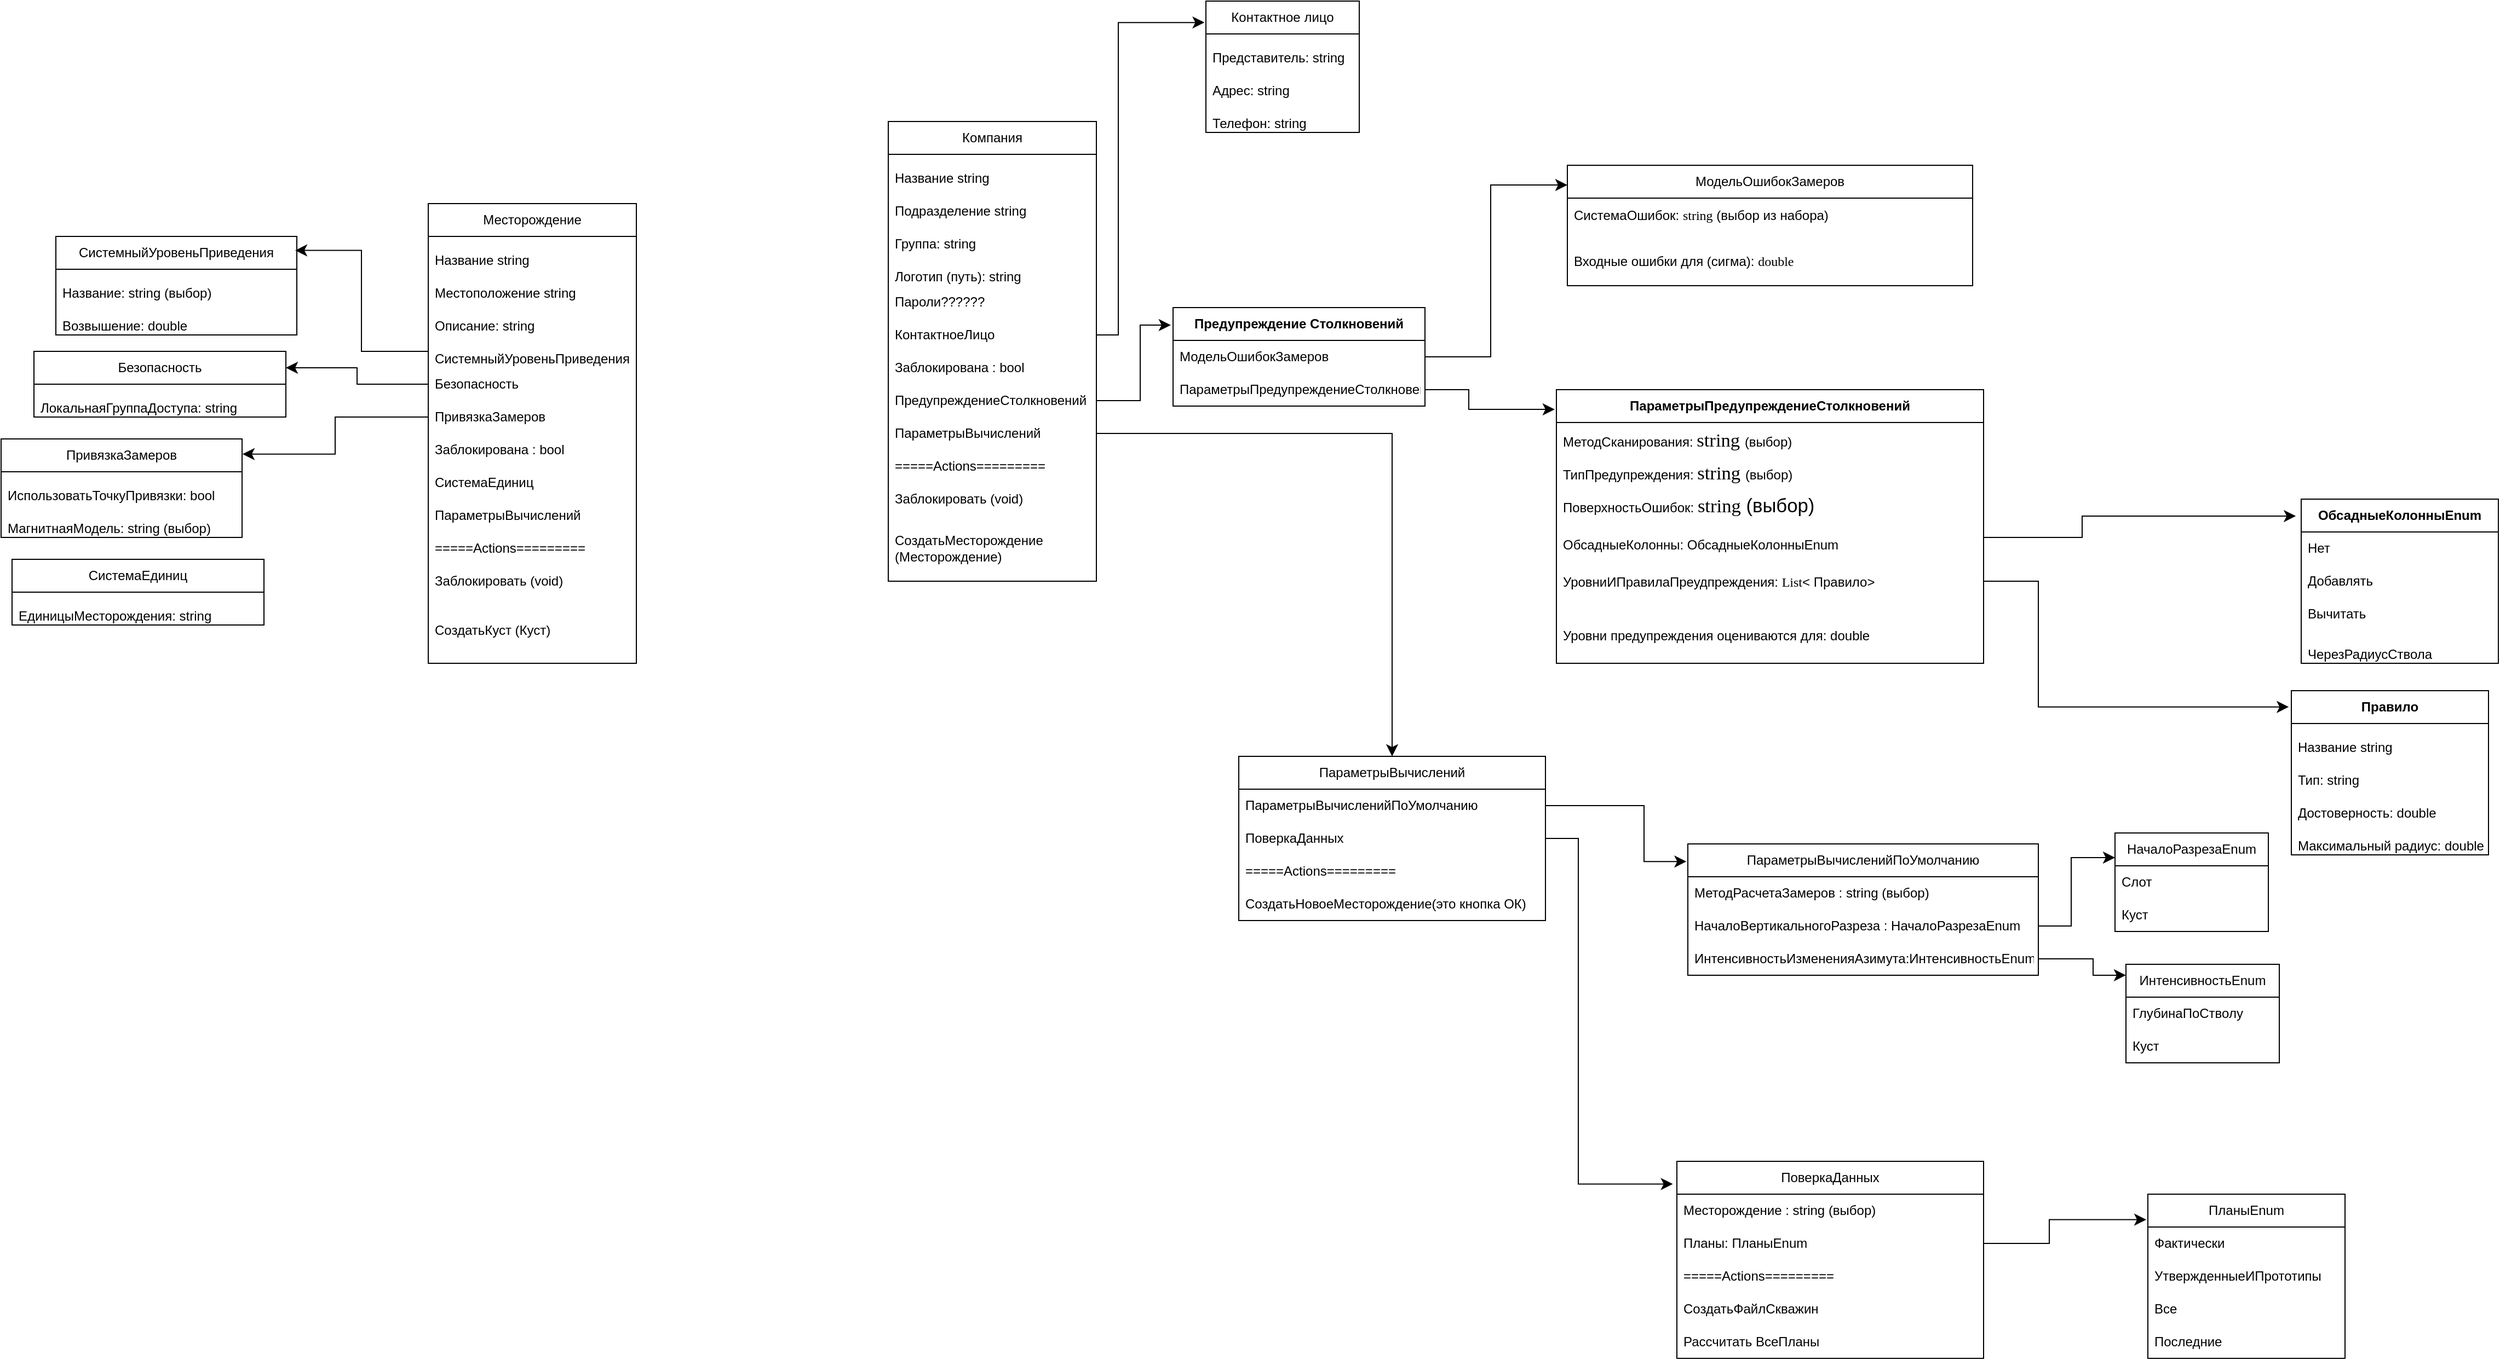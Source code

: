 <mxfile version="23.1.5" type="github">
  <diagram id="prtHgNgQTEPvFCAcTncT" name="Page-1">
    <mxGraphModel dx="2665" dy="962" grid="1" gridSize="10" guides="1" tooltips="1" connect="1" arrows="1" fold="1" page="1" pageScale="1" pageWidth="827" pageHeight="1169" math="0" shadow="0">
      <root>
        <mxCell id="0" />
        <mxCell id="1" parent="0" />
        <mxCell id="yv1jg0gktLCmBM4Epeqx-4" value="Компания" style="swimlane;fontStyle=0;childLayout=stackLayout;horizontal=1;startSize=30;horizontalStack=0;resizeParent=1;resizeParentMax=0;resizeLast=0;collapsible=1;marginBottom=0;whiteSpace=wrap;html=1;" vertex="1" parent="1">
          <mxGeometry x="30" y="240" width="190" height="420" as="geometry">
            <mxRectangle x="150" y="270" width="100" height="30" as="alternateBounds" />
          </mxGeometry>
        </mxCell>
        <mxCell id="yv1jg0gktLCmBM4Epeqx-5" value="&lt;p class=&quot;MsoNormal&quot;&gt;Название string&lt;/p&gt;" style="text;strokeColor=none;fillColor=none;align=left;verticalAlign=middle;spacingLeft=4;spacingRight=4;overflow=hidden;points=[[0,0.5],[1,0.5]];portConstraint=eastwest;rotatable=0;whiteSpace=wrap;html=1;" vertex="1" parent="yv1jg0gktLCmBM4Epeqx-4">
          <mxGeometry y="30" width="190" height="30" as="geometry" />
        </mxCell>
        <mxCell id="yv1jg0gktLCmBM4Epeqx-6" value="&lt;p class=&quot;MsoNormal&quot;&gt;Подразделение string&lt;/p&gt;" style="text;strokeColor=none;fillColor=none;align=left;verticalAlign=middle;spacingLeft=4;spacingRight=4;overflow=hidden;points=[[0,0.5],[1,0.5]];portConstraint=eastwest;rotatable=0;whiteSpace=wrap;html=1;" vertex="1" parent="yv1jg0gktLCmBM4Epeqx-4">
          <mxGeometry y="60" width="190" height="30" as="geometry" />
        </mxCell>
        <mxCell id="yv1jg0gktLCmBM4Epeqx-7" value="&lt;p class=&quot;MsoNormal&quot;&gt;Группа: string&lt;/p&gt;" style="text;strokeColor=none;fillColor=none;align=left;verticalAlign=middle;spacingLeft=4;spacingRight=4;overflow=hidden;points=[[0,0.5],[1,0.5]];portConstraint=eastwest;rotatable=0;whiteSpace=wrap;html=1;" vertex="1" parent="yv1jg0gktLCmBM4Epeqx-4">
          <mxGeometry y="90" width="190" height="30" as="geometry" />
        </mxCell>
        <mxCell id="yv1jg0gktLCmBM4Epeqx-10" value="&lt;p class=&quot;MsoNormal&quot;&gt;Логотип (путь): string&lt;/p&gt;" style="text;strokeColor=none;fillColor=none;align=left;verticalAlign=middle;spacingLeft=4;spacingRight=4;overflow=hidden;points=[[0,0.5],[1,0.5]];portConstraint=eastwest;rotatable=0;whiteSpace=wrap;html=1;" vertex="1" parent="yv1jg0gktLCmBM4Epeqx-4">
          <mxGeometry y="120" width="190" height="30" as="geometry" />
        </mxCell>
        <mxCell id="yv1jg0gktLCmBM4Epeqx-11" value="Пароли??????" style="text;strokeColor=none;fillColor=none;align=left;verticalAlign=middle;spacingLeft=4;spacingRight=4;overflow=hidden;points=[[0,0.5],[1,0.5]];portConstraint=eastwest;rotatable=0;whiteSpace=wrap;html=1;" vertex="1" parent="yv1jg0gktLCmBM4Epeqx-4">
          <mxGeometry y="150" width="190" height="30" as="geometry" />
        </mxCell>
        <mxCell id="yv1jg0gktLCmBM4Epeqx-12" value="КонтактноеЛицо" style="text;strokeColor=none;fillColor=none;align=left;verticalAlign=middle;spacingLeft=4;spacingRight=4;overflow=hidden;points=[[0,0.5],[1,0.5]];portConstraint=eastwest;rotatable=0;whiteSpace=wrap;html=1;" vertex="1" parent="yv1jg0gktLCmBM4Epeqx-4">
          <mxGeometry y="180" width="190" height="30" as="geometry" />
        </mxCell>
        <mxCell id="yv1jg0gktLCmBM4Epeqx-14" value="Заблокирована : bool" style="text;strokeColor=none;fillColor=none;align=left;verticalAlign=middle;spacingLeft=4;spacingRight=4;overflow=hidden;points=[[0,0.5],[1,0.5]];portConstraint=eastwest;rotatable=0;whiteSpace=wrap;html=1;" vertex="1" parent="yv1jg0gktLCmBM4Epeqx-4">
          <mxGeometry y="210" width="190" height="30" as="geometry" />
        </mxCell>
        <mxCell id="yv1jg0gktLCmBM4Epeqx-15" value="ПредупреждениеСтолкновений" style="text;strokeColor=none;fillColor=none;align=left;verticalAlign=middle;spacingLeft=4;spacingRight=4;overflow=hidden;points=[[0,0.5],[1,0.5]];portConstraint=eastwest;rotatable=0;whiteSpace=wrap;html=1;" vertex="1" parent="yv1jg0gktLCmBM4Epeqx-4">
          <mxGeometry y="240" width="190" height="30" as="geometry" />
        </mxCell>
        <mxCell id="yv1jg0gktLCmBM4Epeqx-52" value="ПараметрыВычислений" style="text;strokeColor=none;fillColor=none;align=left;verticalAlign=middle;spacingLeft=4;spacingRight=4;overflow=hidden;points=[[0,0.5],[1,0.5]];portConstraint=eastwest;rotatable=0;whiteSpace=wrap;html=1;" vertex="1" parent="yv1jg0gktLCmBM4Epeqx-4">
          <mxGeometry y="270" width="190" height="30" as="geometry" />
        </mxCell>
        <mxCell id="yv1jg0gktLCmBM4Epeqx-65" value="=====Actions=========" style="text;strokeColor=none;fillColor=none;align=left;verticalAlign=middle;spacingLeft=4;spacingRight=4;overflow=hidden;points=[[0,0.5],[1,0.5]];portConstraint=eastwest;rotatable=0;whiteSpace=wrap;html=1;" vertex="1" parent="yv1jg0gktLCmBM4Epeqx-4">
          <mxGeometry y="300" width="190" height="30" as="geometry" />
        </mxCell>
        <mxCell id="yv1jg0gktLCmBM4Epeqx-66" value="Заблокировать (void)&amp;nbsp;" style="text;strokeColor=none;fillColor=none;align=left;verticalAlign=middle;spacingLeft=4;spacingRight=4;overflow=hidden;points=[[0,0.5],[1,0.5]];portConstraint=eastwest;rotatable=0;whiteSpace=wrap;html=1;" vertex="1" parent="yv1jg0gktLCmBM4Epeqx-4">
          <mxGeometry y="330" width="190" height="30" as="geometry" />
        </mxCell>
        <mxCell id="yv1jg0gktLCmBM4Epeqx-92" value="СоздатьМесторождение (Месторождение)" style="text;strokeColor=none;fillColor=none;align=left;verticalAlign=middle;spacingLeft=4;spacingRight=4;overflow=hidden;points=[[0,0.5],[1,0.5]];portConstraint=eastwest;rotatable=0;whiteSpace=wrap;html=1;" vertex="1" parent="yv1jg0gktLCmBM4Epeqx-4">
          <mxGeometry y="360" width="190" height="60" as="geometry" />
        </mxCell>
        <mxCell id="yv1jg0gktLCmBM4Epeqx-16" value="Контактное лицо" style="swimlane;fontStyle=0;childLayout=stackLayout;horizontal=1;startSize=30;horizontalStack=0;resizeParent=1;resizeParentMax=0;resizeLast=0;collapsible=1;marginBottom=0;whiteSpace=wrap;html=1;" vertex="1" parent="1">
          <mxGeometry x="320" y="130" width="140" height="120" as="geometry" />
        </mxCell>
        <mxCell id="yv1jg0gktLCmBM4Epeqx-17" value="&lt;p class=&quot;MsoNormal&quot;&gt;Представитель: string&lt;/p&gt;" style="text;strokeColor=none;fillColor=none;align=left;verticalAlign=middle;spacingLeft=4;spacingRight=4;overflow=hidden;points=[[0,0.5],[1,0.5]];portConstraint=eastwest;rotatable=0;whiteSpace=wrap;html=1;" vertex="1" parent="yv1jg0gktLCmBM4Epeqx-16">
          <mxGeometry y="30" width="140" height="30" as="geometry" />
        </mxCell>
        <mxCell id="yv1jg0gktLCmBM4Epeqx-18" value="&lt;p class=&quot;MsoNormal&quot;&gt;Адрес: string&lt;/p&gt;" style="text;strokeColor=none;fillColor=none;align=left;verticalAlign=middle;spacingLeft=4;spacingRight=4;overflow=hidden;points=[[0,0.5],[1,0.5]];portConstraint=eastwest;rotatable=0;whiteSpace=wrap;html=1;" vertex="1" parent="yv1jg0gktLCmBM4Epeqx-16">
          <mxGeometry y="60" width="140" height="30" as="geometry" />
        </mxCell>
        <mxCell id="yv1jg0gktLCmBM4Epeqx-19" value="&lt;p class=&quot;MsoNormal&quot;&gt;Телефон: string&lt;/p&gt;" style="text;strokeColor=none;fillColor=none;align=left;verticalAlign=middle;spacingLeft=4;spacingRight=4;overflow=hidden;points=[[0,0.5],[1,0.5]];portConstraint=eastwest;rotatable=0;whiteSpace=wrap;html=1;" vertex="1" parent="yv1jg0gktLCmBM4Epeqx-16">
          <mxGeometry y="90" width="140" height="30" as="geometry" />
        </mxCell>
        <mxCell id="yv1jg0gktLCmBM4Epeqx-20" value="" style="edgeStyle=segmentEdgeStyle;endArrow=classic;html=1;curved=0;rounded=0;endSize=8;startSize=8;entryX=-0.009;entryY=0.163;entryDx=0;entryDy=0;entryPerimeter=0;exitX=1;exitY=0.5;exitDx=0;exitDy=0;" edge="1" parent="1" source="yv1jg0gktLCmBM4Epeqx-12" target="yv1jg0gktLCmBM4Epeqx-16">
          <mxGeometry width="50" height="50" relative="1" as="geometry">
            <mxPoint x="280" y="440" as="sourcePoint" />
            <mxPoint x="330" y="390" as="targetPoint" />
            <Array as="points">
              <mxPoint x="240" y="435" />
              <mxPoint x="240" y="150" />
            </Array>
          </mxGeometry>
        </mxCell>
        <mxCell id="yv1jg0gktLCmBM4Epeqx-21" value="&lt;p class=&quot;MsoNormal&quot;&gt;&lt;b&gt;Предупреждение Столкновений&lt;/b&gt;&lt;/p&gt;" style="swimlane;fontStyle=0;childLayout=stackLayout;horizontal=1;startSize=30;horizontalStack=0;resizeParent=1;resizeParentMax=0;resizeLast=0;collapsible=1;marginBottom=0;whiteSpace=wrap;html=1;" vertex="1" parent="1">
          <mxGeometry x="290" y="410" width="230" height="90" as="geometry" />
        </mxCell>
        <mxCell id="yv1jg0gktLCmBM4Epeqx-22" value="МодельОшибокЗамеров" style="text;strokeColor=none;fillColor=none;align=left;verticalAlign=middle;spacingLeft=4;spacingRight=4;overflow=hidden;points=[[0,0.5],[1,0.5]];portConstraint=eastwest;rotatable=0;whiteSpace=wrap;html=1;" vertex="1" parent="yv1jg0gktLCmBM4Epeqx-21">
          <mxGeometry y="30" width="230" height="30" as="geometry" />
        </mxCell>
        <mxCell id="yv1jg0gktLCmBM4Epeqx-23" value="ПараметрыПредупреждениеСтолкновений" style="text;strokeColor=none;fillColor=none;align=left;verticalAlign=middle;spacingLeft=4;spacingRight=4;overflow=hidden;points=[[0,0.5],[1,0.5]];portConstraint=eastwest;rotatable=0;whiteSpace=wrap;html=1;" vertex="1" parent="yv1jg0gktLCmBM4Epeqx-21">
          <mxGeometry y="60" width="230" height="30" as="geometry" />
        </mxCell>
        <mxCell id="yv1jg0gktLCmBM4Epeqx-25" value="" style="edgeStyle=segmentEdgeStyle;endArrow=classic;html=1;curved=0;rounded=0;endSize=8;startSize=8;entryX=-0.009;entryY=0.178;entryDx=0;entryDy=0;entryPerimeter=0;exitX=1;exitY=0.5;exitDx=0;exitDy=0;" edge="1" parent="1" source="yv1jg0gktLCmBM4Epeqx-15" target="yv1jg0gktLCmBM4Epeqx-21">
          <mxGeometry width="50" height="50" relative="1" as="geometry">
            <mxPoint x="290" y="570" as="sourcePoint" />
            <mxPoint x="340" y="520" as="targetPoint" />
            <Array as="points">
              <mxPoint x="260" y="495" />
              <mxPoint x="260" y="426" />
            </Array>
          </mxGeometry>
        </mxCell>
        <mxCell id="yv1jg0gktLCmBM4Epeqx-26" value="МодельОшибокЗамеров" style="swimlane;fontStyle=0;childLayout=stackLayout;horizontal=1;startSize=30;horizontalStack=0;resizeParent=1;resizeParentMax=0;resizeLast=0;collapsible=1;marginBottom=0;whiteSpace=wrap;html=1;" vertex="1" parent="1">
          <mxGeometry x="650" y="280" width="370" height="110" as="geometry" />
        </mxCell>
        <mxCell id="yv1jg0gktLCmBM4Epeqx-27" value="&lt;font style=&quot;font-size: 12px;&quot;&gt;СистемаОшибок: &lt;span style=&quot;line-height: 150%; font-family: &amp;quot;Times New Roman&amp;quot;, serif;&quot; lang=&quot;EN-US&quot;&gt;string&lt;/span&gt;&lt;span style=&quot;line-height: 150%;&quot;&gt; (выбор из набора)&lt;/span&gt;&lt;/font&gt;" style="text;strokeColor=none;fillColor=none;align=left;verticalAlign=middle;spacingLeft=4;spacingRight=4;overflow=hidden;points=[[0,0.5],[1,0.5]];portConstraint=eastwest;rotatable=0;whiteSpace=wrap;html=1;" vertex="1" parent="yv1jg0gktLCmBM4Epeqx-26">
          <mxGeometry y="30" width="370" height="30" as="geometry" />
        </mxCell>
        <mxCell id="yv1jg0gktLCmBM4Epeqx-28" value="Входные ошибки для (сигма): &lt;span style=&quot;line-height: 150%; font-family: &amp;quot;Times New Roman&amp;quot;, serif;&quot; lang=&quot;EN-US&quot;&gt;&lt;font style=&quot;font-size: 12px;&quot;&gt;double&lt;/font&gt;&lt;/span&gt;&lt;span style=&quot;font-size:13.0pt;line-height:150%;&lt;br/&gt;font-family:&amp;quot;Times New Roman&amp;quot;,serif;mso-fareast-font-family:Calibri;mso-fareast-theme-font:&lt;br/&gt;minor-latin;mso-bidi-theme-font:minor-bidi;mso-ansi-language:RU;mso-fareast-language:&lt;br/&gt;EN-US;mso-bidi-language:AR-SA&quot; lang=&quot;EN-US&quot;&gt;&lt;/span&gt;" style="text;strokeColor=none;fillColor=none;align=left;verticalAlign=middle;spacingLeft=4;spacingRight=4;overflow=hidden;points=[[0,0.5],[1,0.5]];portConstraint=eastwest;rotatable=0;whiteSpace=wrap;html=1;" vertex="1" parent="yv1jg0gktLCmBM4Epeqx-26">
          <mxGeometry y="60" width="370" height="50" as="geometry" />
        </mxCell>
        <mxCell id="yv1jg0gktLCmBM4Epeqx-30" value="&lt;p class=&quot;MsoNormal&quot;&gt;&lt;b&gt;ПараметрыПредупреждениеСтолкновений&lt;/b&gt;&lt;/p&gt;" style="swimlane;fontStyle=0;childLayout=stackLayout;horizontal=1;startSize=30;horizontalStack=0;resizeParent=1;resizeParentMax=0;resizeLast=0;collapsible=1;marginBottom=0;whiteSpace=wrap;html=1;" vertex="1" parent="1">
          <mxGeometry x="640" y="485" width="390" height="250" as="geometry" />
        </mxCell>
        <mxCell id="yv1jg0gktLCmBM4Epeqx-31" value="МетодСканирования: &lt;span style=&quot;font-size:13.0pt;line-height:150%;font-family:&amp;quot;Times New Roman&amp;quot;,serif;&lt;br/&gt;mso-fareast-font-family:Calibri;mso-fareast-theme-font:minor-latin;mso-bidi-theme-font:&lt;br/&gt;minor-bidi;mso-ansi-language:EN-US;mso-fareast-language:EN-US;mso-bidi-language:&lt;br/&gt;AR-SA&quot; lang=&quot;EN-US&quot;&gt;string&amp;nbsp;&lt;/span&gt;&lt;span style=&quot;font-size:13.0pt;line-height:150%;&lt;br/&gt;font-family:&amp;quot;Times New Roman&amp;quot;,serif;mso-fareast-font-family:Calibri;mso-fareast-theme-font:&lt;br/&gt;minor-latin;mso-bidi-theme-font:minor-bidi;mso-ansi-language:RU;mso-fareast-language:&lt;br/&gt;EN-US;mso-bidi-language:AR-SA&quot; lang=&quot;EN-US&quot;&gt;&lt;/span&gt;(выбор)" style="text;strokeColor=none;fillColor=none;align=left;verticalAlign=middle;spacingLeft=4;spacingRight=4;overflow=hidden;points=[[0,0.5],[1,0.5]];portConstraint=eastwest;rotatable=0;whiteSpace=wrap;html=1;" vertex="1" parent="yv1jg0gktLCmBM4Epeqx-30">
          <mxGeometry y="30" width="390" height="30" as="geometry" />
        </mxCell>
        <mxCell id="yv1jg0gktLCmBM4Epeqx-32" value="ТипПредупреждения: &lt;span style=&quot;font-size:13.0pt;line-height:150%;font-family:&amp;quot;Times New Roman&amp;quot;,serif;&lt;br/&gt;mso-fareast-font-family:Calibri;mso-fareast-theme-font:minor-latin;mso-bidi-theme-font:&lt;br/&gt;minor-bidi;mso-ansi-language:EN-US;mso-fareast-language:EN-US;mso-bidi-language:&lt;br/&gt;AR-SA&quot; lang=&quot;EN-US&quot;&gt;string&amp;nbsp;&lt;/span&gt;&lt;span style=&quot;font-size:13.0pt;line-height:150%;&lt;br/&gt;font-family:&amp;quot;Times New Roman&amp;quot;,serif;mso-fareast-font-family:Calibri;mso-fareast-theme-font:&lt;br/&gt;minor-latin;mso-bidi-theme-font:minor-bidi;mso-ansi-language:RU;mso-fareast-language:&lt;br/&gt;EN-US;mso-bidi-language:AR-SA&quot; lang=&quot;EN-US&quot;&gt;&lt;/span&gt;(выбор)" style="text;strokeColor=none;fillColor=none;align=left;verticalAlign=middle;spacingLeft=4;spacingRight=4;overflow=hidden;points=[[0,0.5],[1,0.5]];portConstraint=eastwest;rotatable=0;whiteSpace=wrap;html=1;" vertex="1" parent="yv1jg0gktLCmBM4Epeqx-30">
          <mxGeometry y="60" width="390" height="30" as="geometry" />
        </mxCell>
        <mxCell id="yv1jg0gktLCmBM4Epeqx-33" value="ПоверхностьОшибок: &lt;span style=&quot;font-size:13.0pt;line-height:150%;font-family:&amp;quot;Times New Roman&amp;quot;,serif;&lt;br/&gt;mso-fareast-font-family:Calibri;mso-fareast-theme-font:minor-latin;mso-bidi-theme-font:&lt;br/&gt;minor-bidi;mso-ansi-language:EN-US;mso-fareast-language:EN-US;mso-bidi-language:&lt;br/&gt;AR-SA&quot; lang=&quot;EN-US&quot;&gt;string&lt;/span&gt;&lt;span style=&quot;font-size:13.0pt;line-height:150%;font-family:&lt;br/&gt;&amp;quot;Times New Roman&amp;quot;,serif;mso-fareast-font-family:Calibri;mso-fareast-theme-font:&lt;br/&gt;minor-latin;mso-bidi-theme-font:minor-bidi;mso-ansi-language:RU;mso-fareast-language:&lt;br/&gt;EN-US;mso-bidi-language:AR-SA&quot;&gt; (выбор)&amp;nbsp;&lt;/span&gt;" style="text;strokeColor=none;fillColor=none;align=left;verticalAlign=middle;spacingLeft=4;spacingRight=4;overflow=hidden;points=[[0,0.5],[1,0.5]];portConstraint=eastwest;rotatable=0;whiteSpace=wrap;html=1;" vertex="1" parent="yv1jg0gktLCmBM4Epeqx-30">
          <mxGeometry y="90" width="390" height="30" as="geometry" />
        </mxCell>
        <mxCell id="yv1jg0gktLCmBM4Epeqx-34" value="&lt;p class=&quot;MsoNormal&quot;&gt;ОбсадныеКолонны: ОбсадныеКолонныEnum&lt;/p&gt;" style="text;strokeColor=none;fillColor=none;align=left;verticalAlign=middle;spacingLeft=4;spacingRight=4;overflow=hidden;points=[[0,0.5],[1,0.5]];portConstraint=eastwest;rotatable=0;whiteSpace=wrap;html=1;" vertex="1" parent="yv1jg0gktLCmBM4Epeqx-30">
          <mxGeometry y="120" width="390" height="30" as="geometry" />
        </mxCell>
        <mxCell id="yv1jg0gktLCmBM4Epeqx-36" value="&lt;p class=&quot;MsoNormal&quot;&gt;УровниИПравилаПреудпреждения: &lt;span style=&quot;line-height: 150%; font-family: &amp;quot;Times New Roman&amp;quot;, serif;&quot; lang=&quot;EN-US&quot;&gt;List&lt;/span&gt;&lt;span style=&quot;line-height: 150%;&quot;&gt;&amp;lt; Правило&amp;gt;&lt;/span&gt;&lt;br&gt;&lt;/p&gt;" style="text;strokeColor=none;fillColor=none;align=left;verticalAlign=middle;spacingLeft=4;spacingRight=4;overflow=hidden;points=[[0,0.5],[1,0.5]];portConstraint=eastwest;rotatable=0;whiteSpace=wrap;html=1;" vertex="1" parent="yv1jg0gktLCmBM4Epeqx-30">
          <mxGeometry y="150" width="390" height="50" as="geometry" />
        </mxCell>
        <mxCell id="yv1jg0gktLCmBM4Epeqx-49" value="&lt;p class=&quot;MsoNormal&quot;&gt;Уровни предупреждения оцениваются для: double&lt;/p&gt;" style="text;strokeColor=none;fillColor=none;align=left;verticalAlign=middle;spacingLeft=4;spacingRight=4;overflow=hidden;points=[[0,0.5],[1,0.5]];portConstraint=eastwest;rotatable=0;whiteSpace=wrap;html=1;" vertex="1" parent="yv1jg0gktLCmBM4Epeqx-30">
          <mxGeometry y="200" width="390" height="50" as="geometry" />
        </mxCell>
        <mxCell id="yv1jg0gktLCmBM4Epeqx-35" value="" style="edgeStyle=segmentEdgeStyle;endArrow=classic;html=1;curved=0;rounded=0;endSize=8;startSize=8;exitX=1;exitY=0.5;exitDx=0;exitDy=0;entryX=0;entryY=0.164;entryDx=0;entryDy=0;entryPerimeter=0;" edge="1" parent="1" source="yv1jg0gktLCmBM4Epeqx-22" target="yv1jg0gktLCmBM4Epeqx-26">
          <mxGeometry width="50" height="50" relative="1" as="geometry">
            <mxPoint x="530" y="454.91" as="sourcePoint" />
            <mxPoint x="550" y="310" as="targetPoint" />
            <Array as="points">
              <mxPoint x="580" y="455" />
              <mxPoint x="580" y="298" />
            </Array>
          </mxGeometry>
        </mxCell>
        <mxCell id="yv1jg0gktLCmBM4Epeqx-37" value="" style="edgeStyle=segmentEdgeStyle;endArrow=classic;html=1;curved=0;rounded=0;endSize=8;startSize=8;exitX=1;exitY=0.5;exitDx=0;exitDy=0;entryX=-0.004;entryY=0.072;entryDx=0;entryDy=0;entryPerimeter=0;" edge="1" parent="1" source="yv1jg0gktLCmBM4Epeqx-23" target="yv1jg0gktLCmBM4Epeqx-30">
          <mxGeometry width="50" height="50" relative="1" as="geometry">
            <mxPoint x="530" y="750" as="sourcePoint" />
            <mxPoint x="590" y="720" as="targetPoint" />
            <Array as="points">
              <mxPoint x="560" y="485" />
              <mxPoint x="560" y="503" />
            </Array>
          </mxGeometry>
        </mxCell>
        <mxCell id="yv1jg0gktLCmBM4Epeqx-38" value="&lt;b&gt;ОбсадныеКолонныEnum&lt;/b&gt;" style="swimlane;fontStyle=0;childLayout=stackLayout;horizontal=1;startSize=30;horizontalStack=0;resizeParent=1;resizeParentMax=0;resizeLast=0;collapsible=1;marginBottom=0;whiteSpace=wrap;html=1;" vertex="1" parent="1">
          <mxGeometry x="1320" y="585" width="180" height="150" as="geometry" />
        </mxCell>
        <mxCell id="yv1jg0gktLCmBM4Epeqx-39" value="Нет" style="text;strokeColor=none;fillColor=none;align=left;verticalAlign=middle;spacingLeft=4;spacingRight=4;overflow=hidden;points=[[0,0.5],[1,0.5]];portConstraint=eastwest;rotatable=0;whiteSpace=wrap;html=1;" vertex="1" parent="yv1jg0gktLCmBM4Epeqx-38">
          <mxGeometry y="30" width="180" height="30" as="geometry" />
        </mxCell>
        <mxCell id="yv1jg0gktLCmBM4Epeqx-40" value="Добавлять" style="text;strokeColor=none;fillColor=none;align=left;verticalAlign=middle;spacingLeft=4;spacingRight=4;overflow=hidden;points=[[0,0.5],[1,0.5]];portConstraint=eastwest;rotatable=0;whiteSpace=wrap;html=1;" vertex="1" parent="yv1jg0gktLCmBM4Epeqx-38">
          <mxGeometry y="60" width="180" height="30" as="geometry" />
        </mxCell>
        <mxCell id="yv1jg0gktLCmBM4Epeqx-41" value="Вычитать" style="text;strokeColor=none;fillColor=none;align=left;verticalAlign=middle;spacingLeft=4;spacingRight=4;overflow=hidden;points=[[0,0.5],[1,0.5]];portConstraint=eastwest;rotatable=0;whiteSpace=wrap;html=1;" vertex="1" parent="yv1jg0gktLCmBM4Epeqx-38">
          <mxGeometry y="90" width="180" height="30" as="geometry" />
        </mxCell>
        <mxCell id="yv1jg0gktLCmBM4Epeqx-42" value="&lt;p class=&quot;MsoNormal&quot;&gt;ЧерезРадиусСтвола&lt;/p&gt;" style="text;strokeColor=none;fillColor=none;align=left;verticalAlign=middle;spacingLeft=4;spacingRight=4;overflow=hidden;points=[[0,0.5],[1,0.5]];portConstraint=eastwest;rotatable=0;whiteSpace=wrap;html=1;" vertex="1" parent="yv1jg0gktLCmBM4Epeqx-38">
          <mxGeometry y="120" width="180" height="30" as="geometry" />
        </mxCell>
        <mxCell id="yv1jg0gktLCmBM4Epeqx-44" value="&lt;p class=&quot;MsoNormal&quot;&gt;&lt;b&gt;Правило&lt;/b&gt;&lt;/p&gt;" style="swimlane;fontStyle=0;childLayout=stackLayout;horizontal=1;startSize=30;horizontalStack=0;resizeParent=1;resizeParentMax=0;resizeLast=0;collapsible=1;marginBottom=0;whiteSpace=wrap;html=1;" vertex="1" parent="1">
          <mxGeometry x="1311" y="760" width="180" height="150" as="geometry" />
        </mxCell>
        <mxCell id="yv1jg0gktLCmBM4Epeqx-45" value="&lt;p class=&quot;MsoNormal&quot;&gt;Название string&lt;/p&gt;" style="text;strokeColor=none;fillColor=none;align=left;verticalAlign=middle;spacingLeft=4;spacingRight=4;overflow=hidden;points=[[0,0.5],[1,0.5]];portConstraint=eastwest;rotatable=0;whiteSpace=wrap;html=1;" vertex="1" parent="yv1jg0gktLCmBM4Epeqx-44">
          <mxGeometry y="30" width="180" height="30" as="geometry" />
        </mxCell>
        <mxCell id="yv1jg0gktLCmBM4Epeqx-46" value="&lt;p class=&quot;MsoNormal&quot;&gt;Тип: string&lt;/p&gt;" style="text;strokeColor=none;fillColor=none;align=left;verticalAlign=middle;spacingLeft=4;spacingRight=4;overflow=hidden;points=[[0,0.5],[1,0.5]];portConstraint=eastwest;rotatable=0;whiteSpace=wrap;html=1;" vertex="1" parent="yv1jg0gktLCmBM4Epeqx-44">
          <mxGeometry y="60" width="180" height="30" as="geometry" />
        </mxCell>
        <mxCell id="yv1jg0gktLCmBM4Epeqx-47" value="&lt;p class=&quot;MsoNormal&quot;&gt;Достоверность: double&lt;/p&gt;" style="text;strokeColor=none;fillColor=none;align=left;verticalAlign=middle;spacingLeft=4;spacingRight=4;overflow=hidden;points=[[0,0.5],[1,0.5]];portConstraint=eastwest;rotatable=0;whiteSpace=wrap;html=1;" vertex="1" parent="yv1jg0gktLCmBM4Epeqx-44">
          <mxGeometry y="90" width="180" height="30" as="geometry" />
        </mxCell>
        <mxCell id="yv1jg0gktLCmBM4Epeqx-48" value="&lt;p class=&quot;MsoNormal&quot;&gt;Максимальный радиус: double&lt;/p&gt;" style="text;strokeColor=none;fillColor=none;align=left;verticalAlign=middle;spacingLeft=4;spacingRight=4;overflow=hidden;points=[[0,0.5],[1,0.5]];portConstraint=eastwest;rotatable=0;whiteSpace=wrap;html=1;" vertex="1" parent="yv1jg0gktLCmBM4Epeqx-44">
          <mxGeometry y="120" width="180" height="30" as="geometry" />
        </mxCell>
        <mxCell id="yv1jg0gktLCmBM4Epeqx-50" value="" style="edgeStyle=segmentEdgeStyle;endArrow=classic;html=1;curved=0;rounded=0;endSize=8;startSize=8;entryX=-0.013;entryY=0.099;entryDx=0;entryDy=0;entryPerimeter=0;exitX=1;exitY=0.5;exitDx=0;exitDy=0;" edge="1" parent="1" source="yv1jg0gktLCmBM4Epeqx-36" target="yv1jg0gktLCmBM4Epeqx-44">
          <mxGeometry width="50" height="50" relative="1" as="geometry">
            <mxPoint x="1050" y="1030" as="sourcePoint" />
            <mxPoint x="1100" y="980" as="targetPoint" />
            <Array as="points">
              <mxPoint x="1080" y="660" />
              <mxPoint x="1080" y="775" />
            </Array>
          </mxGeometry>
        </mxCell>
        <mxCell id="yv1jg0gktLCmBM4Epeqx-51" value="" style="edgeStyle=segmentEdgeStyle;endArrow=classic;html=1;curved=0;rounded=0;endSize=8;startSize=8;exitX=1;exitY=0.5;exitDx=0;exitDy=0;entryX=-0.027;entryY=0.103;entryDx=0;entryDy=0;entryPerimeter=0;" edge="1" parent="1" source="yv1jg0gktLCmBM4Epeqx-34" target="yv1jg0gktLCmBM4Epeqx-38">
          <mxGeometry width="50" height="50" relative="1" as="geometry">
            <mxPoint x="1050" y="630" as="sourcePoint" />
            <mxPoint x="1100" y="580" as="targetPoint" />
            <Array as="points">
              <mxPoint x="1120" y="620" />
              <mxPoint x="1120" y="601" />
            </Array>
          </mxGeometry>
        </mxCell>
        <mxCell id="yv1jg0gktLCmBM4Epeqx-53" value="&lt;p class=&quot;MsoNormal&quot;&gt;ПараметрыВычисленийПоУмолчанию&lt;br&gt;&lt;/p&gt;" style="swimlane;fontStyle=0;childLayout=stackLayout;horizontal=1;startSize=30;horizontalStack=0;resizeParent=1;resizeParentMax=0;resizeLast=0;collapsible=1;marginBottom=0;whiteSpace=wrap;html=1;" vertex="1" parent="1">
          <mxGeometry x="760" y="900" width="320" height="120" as="geometry" />
        </mxCell>
        <mxCell id="yv1jg0gktLCmBM4Epeqx-54" value="МетодРасчетаЗамеров : string (выбор)" style="text;strokeColor=none;fillColor=none;align=left;verticalAlign=middle;spacingLeft=4;spacingRight=4;overflow=hidden;points=[[0,0.5],[1,0.5]];portConstraint=eastwest;rotatable=0;whiteSpace=wrap;html=1;" vertex="1" parent="yv1jg0gktLCmBM4Epeqx-53">
          <mxGeometry y="30" width="320" height="30" as="geometry" />
        </mxCell>
        <mxCell id="yv1jg0gktLCmBM4Epeqx-55" value="НачалоВертикальногоРазреза : НачалоРазрезаEnum" style="text;strokeColor=none;fillColor=none;align=left;verticalAlign=middle;spacingLeft=4;spacingRight=4;overflow=hidden;points=[[0,0.5],[1,0.5]];portConstraint=eastwest;rotatable=0;whiteSpace=wrap;html=1;" vertex="1" parent="yv1jg0gktLCmBM4Epeqx-53">
          <mxGeometry y="60" width="320" height="30" as="geometry" />
        </mxCell>
        <mxCell id="yv1jg0gktLCmBM4Epeqx-56" value="ИнтенсивностьИзмененияАзимута:ИнтенсивностьEnum" style="text;strokeColor=none;fillColor=none;align=left;verticalAlign=middle;spacingLeft=4;spacingRight=4;overflow=hidden;points=[[0,0.5],[1,0.5]];portConstraint=eastwest;rotatable=0;whiteSpace=wrap;html=1;" vertex="1" parent="yv1jg0gktLCmBM4Epeqx-53">
          <mxGeometry y="90" width="320" height="30" as="geometry" />
        </mxCell>
        <mxCell id="yv1jg0gktLCmBM4Epeqx-57" value="&lt;p class=&quot;MsoNormal&quot;&gt;ПараметрыВычислений&lt;br&gt;&lt;/p&gt;" style="swimlane;fontStyle=0;childLayout=stackLayout;horizontal=1;startSize=30;horizontalStack=0;resizeParent=1;resizeParentMax=0;resizeLast=0;collapsible=1;marginBottom=0;whiteSpace=wrap;html=1;" vertex="1" parent="1">
          <mxGeometry x="350" y="820" width="280" height="150" as="geometry" />
        </mxCell>
        <mxCell id="yv1jg0gktLCmBM4Epeqx-58" value="ПараметрыВычисленийПоУмолчанию" style="text;strokeColor=none;fillColor=none;align=left;verticalAlign=middle;spacingLeft=4;spacingRight=4;overflow=hidden;points=[[0,0.5],[1,0.5]];portConstraint=eastwest;rotatable=0;whiteSpace=wrap;html=1;" vertex="1" parent="yv1jg0gktLCmBM4Epeqx-57">
          <mxGeometry y="30" width="280" height="30" as="geometry" />
        </mxCell>
        <mxCell id="yv1jg0gktLCmBM4Epeqx-59" value="ПоверкаДанных" style="text;strokeColor=none;fillColor=none;align=left;verticalAlign=middle;spacingLeft=4;spacingRight=4;overflow=hidden;points=[[0,0.5],[1,0.5]];portConstraint=eastwest;rotatable=0;whiteSpace=wrap;html=1;" vertex="1" parent="yv1jg0gktLCmBM4Epeqx-57">
          <mxGeometry y="60" width="280" height="30" as="geometry" />
        </mxCell>
        <mxCell id="yv1jg0gktLCmBM4Epeqx-75" value="=====Actions=========" style="text;strokeColor=none;fillColor=none;align=left;verticalAlign=middle;spacingLeft=4;spacingRight=4;overflow=hidden;points=[[0,0.5],[1,0.5]];portConstraint=eastwest;rotatable=0;whiteSpace=wrap;html=1;" vertex="1" parent="yv1jg0gktLCmBM4Epeqx-57">
          <mxGeometry y="90" width="280" height="30" as="geometry" />
        </mxCell>
        <mxCell id="yv1jg0gktLCmBM4Epeqx-76" value="СоздатьНовоеМесторождение(это кнопка ОК)" style="text;strokeColor=none;fillColor=none;align=left;verticalAlign=middle;spacingLeft=4;spacingRight=4;overflow=hidden;points=[[0,0.5],[1,0.5]];portConstraint=eastwest;rotatable=0;whiteSpace=wrap;html=1;" vertex="1" parent="yv1jg0gktLCmBM4Epeqx-57">
          <mxGeometry y="120" width="280" height="30" as="geometry" />
        </mxCell>
        <mxCell id="yv1jg0gktLCmBM4Epeqx-64" value="" style="edgeStyle=segmentEdgeStyle;endArrow=classic;html=1;curved=0;rounded=0;endSize=8;startSize=8;exitX=1;exitY=0.5;exitDx=0;exitDy=0;entryX=-0.004;entryY=0.134;entryDx=0;entryDy=0;entryPerimeter=0;" edge="1" parent="1" source="yv1jg0gktLCmBM4Epeqx-58" target="yv1jg0gktLCmBM4Epeqx-53">
          <mxGeometry width="50" height="50" relative="1" as="geometry">
            <mxPoint x="570" y="870" as="sourcePoint" />
            <mxPoint x="620" y="820" as="targetPoint" />
            <Array as="points">
              <mxPoint x="720" y="865" />
              <mxPoint x="720" y="916" />
            </Array>
          </mxGeometry>
        </mxCell>
        <mxCell id="yv1jg0gktLCmBM4Epeqx-67" value="" style="edgeStyle=segmentEdgeStyle;endArrow=classic;html=1;curved=0;rounded=0;endSize=8;startSize=8;exitX=1;exitY=0.5;exitDx=0;exitDy=0;" edge="1" parent="1" source="yv1jg0gktLCmBM4Epeqx-52" target="yv1jg0gktLCmBM4Epeqx-57">
          <mxGeometry width="50" height="50" relative="1" as="geometry">
            <mxPoint x="280" y="630" as="sourcePoint" />
            <mxPoint x="330" y="580" as="targetPoint" />
          </mxGeometry>
        </mxCell>
        <mxCell id="yv1jg0gktLCmBM4Epeqx-68" value="&lt;p class=&quot;MsoNormal&quot;&gt;ПоверкаДанных&lt;br&gt;&lt;/p&gt;" style="swimlane;fontStyle=0;childLayout=stackLayout;horizontal=1;startSize=30;horizontalStack=0;resizeParent=1;resizeParentMax=0;resizeLast=0;collapsible=1;marginBottom=0;whiteSpace=wrap;html=1;" vertex="1" parent="1">
          <mxGeometry x="750" y="1190" width="280" height="180" as="geometry" />
        </mxCell>
        <mxCell id="yv1jg0gktLCmBM4Epeqx-69" value="Месторождение : string (выбор)" style="text;strokeColor=none;fillColor=none;align=left;verticalAlign=middle;spacingLeft=4;spacingRight=4;overflow=hidden;points=[[0,0.5],[1,0.5]];portConstraint=eastwest;rotatable=0;whiteSpace=wrap;html=1;" vertex="1" parent="yv1jg0gktLCmBM4Epeqx-68">
          <mxGeometry y="30" width="280" height="30" as="geometry" />
        </mxCell>
        <mxCell id="yv1jg0gktLCmBM4Epeqx-70" value="Планы: ПланыEnum" style="text;strokeColor=none;fillColor=none;align=left;verticalAlign=middle;spacingLeft=4;spacingRight=4;overflow=hidden;points=[[0,0.5],[1,0.5]];portConstraint=eastwest;rotatable=0;whiteSpace=wrap;html=1;" vertex="1" parent="yv1jg0gktLCmBM4Epeqx-68">
          <mxGeometry y="60" width="280" height="30" as="geometry" />
        </mxCell>
        <mxCell id="yv1jg0gktLCmBM4Epeqx-71" value="=====Actions=========" style="text;strokeColor=none;fillColor=none;align=left;verticalAlign=middle;spacingLeft=4;spacingRight=4;overflow=hidden;points=[[0,0.5],[1,0.5]];portConstraint=eastwest;rotatable=0;whiteSpace=wrap;html=1;" vertex="1" parent="yv1jg0gktLCmBM4Epeqx-68">
          <mxGeometry y="90" width="280" height="30" as="geometry" />
        </mxCell>
        <mxCell id="yv1jg0gktLCmBM4Epeqx-72" value="СоздатьФайлСкважин" style="text;strokeColor=none;fillColor=none;align=left;verticalAlign=middle;spacingLeft=4;spacingRight=4;overflow=hidden;points=[[0,0.5],[1,0.5]];portConstraint=eastwest;rotatable=0;whiteSpace=wrap;html=1;" vertex="1" parent="yv1jg0gktLCmBM4Epeqx-68">
          <mxGeometry y="120" width="280" height="30" as="geometry" />
        </mxCell>
        <mxCell id="yv1jg0gktLCmBM4Epeqx-73" value="Рассчитать ВсеПланы" style="text;strokeColor=none;fillColor=none;align=left;verticalAlign=middle;spacingLeft=4;spacingRight=4;overflow=hidden;points=[[0,0.5],[1,0.5]];portConstraint=eastwest;rotatable=0;whiteSpace=wrap;html=1;" vertex="1" parent="yv1jg0gktLCmBM4Epeqx-68">
          <mxGeometry y="150" width="280" height="30" as="geometry" />
        </mxCell>
        <mxCell id="yv1jg0gktLCmBM4Epeqx-74" value="" style="edgeStyle=segmentEdgeStyle;endArrow=classic;html=1;curved=0;rounded=0;endSize=8;startSize=8;exitX=1;exitY=0.5;exitDx=0;exitDy=0;entryX=-0.013;entryY=0.115;entryDx=0;entryDy=0;entryPerimeter=0;" edge="1" parent="1" source="yv1jg0gktLCmBM4Epeqx-59" target="yv1jg0gktLCmBM4Epeqx-68">
          <mxGeometry width="50" height="50" relative="1" as="geometry">
            <mxPoint x="640" y="1170" as="sourcePoint" />
            <mxPoint x="690" y="1120" as="targetPoint" />
            <Array as="points">
              <mxPoint x="660" y="895" />
              <mxPoint x="660" y="1211" />
            </Array>
          </mxGeometry>
        </mxCell>
        <mxCell id="yv1jg0gktLCmBM4Epeqx-77" value="НачалоРазрезаEnum" style="swimlane;fontStyle=0;childLayout=stackLayout;horizontal=1;startSize=30;horizontalStack=0;resizeParent=1;resizeParentMax=0;resizeLast=0;collapsible=1;marginBottom=0;whiteSpace=wrap;html=1;" vertex="1" parent="1">
          <mxGeometry x="1150" y="890" width="140" height="90" as="geometry" />
        </mxCell>
        <mxCell id="yv1jg0gktLCmBM4Epeqx-78" value="Слот" style="text;strokeColor=none;fillColor=none;align=left;verticalAlign=middle;spacingLeft=4;spacingRight=4;overflow=hidden;points=[[0,0.5],[1,0.5]];portConstraint=eastwest;rotatable=0;whiteSpace=wrap;html=1;" vertex="1" parent="yv1jg0gktLCmBM4Epeqx-77">
          <mxGeometry y="30" width="140" height="30" as="geometry" />
        </mxCell>
        <mxCell id="yv1jg0gktLCmBM4Epeqx-79" value="Куст" style="text;strokeColor=none;fillColor=none;align=left;verticalAlign=middle;spacingLeft=4;spacingRight=4;overflow=hidden;points=[[0,0.5],[1,0.5]];portConstraint=eastwest;rotatable=0;whiteSpace=wrap;html=1;" vertex="1" parent="yv1jg0gktLCmBM4Epeqx-77">
          <mxGeometry y="60" width="140" height="30" as="geometry" />
        </mxCell>
        <mxCell id="yv1jg0gktLCmBM4Epeqx-81" value="ПланыEnum" style="swimlane;fontStyle=0;childLayout=stackLayout;horizontal=1;startSize=30;horizontalStack=0;resizeParent=1;resizeParentMax=0;resizeLast=0;collapsible=1;marginBottom=0;whiteSpace=wrap;html=1;" vertex="1" parent="1">
          <mxGeometry x="1180" y="1220" width="180" height="150" as="geometry" />
        </mxCell>
        <mxCell id="yv1jg0gktLCmBM4Epeqx-82" value="Фактически" style="text;strokeColor=none;fillColor=none;align=left;verticalAlign=middle;spacingLeft=4;spacingRight=4;overflow=hidden;points=[[0,0.5],[1,0.5]];portConstraint=eastwest;rotatable=0;whiteSpace=wrap;html=1;" vertex="1" parent="yv1jg0gktLCmBM4Epeqx-81">
          <mxGeometry y="30" width="180" height="30" as="geometry" />
        </mxCell>
        <mxCell id="yv1jg0gktLCmBM4Epeqx-83" value="УтвержденныеИПрототипы" style="text;strokeColor=none;fillColor=none;align=left;verticalAlign=middle;spacingLeft=4;spacingRight=4;overflow=hidden;points=[[0,0.5],[1,0.5]];portConstraint=eastwest;rotatable=0;whiteSpace=wrap;html=1;" vertex="1" parent="yv1jg0gktLCmBM4Epeqx-81">
          <mxGeometry y="60" width="180" height="30" as="geometry" />
        </mxCell>
        <mxCell id="yv1jg0gktLCmBM4Epeqx-84" value="Все" style="text;strokeColor=none;fillColor=none;align=left;verticalAlign=middle;spacingLeft=4;spacingRight=4;overflow=hidden;points=[[0,0.5],[1,0.5]];portConstraint=eastwest;rotatable=0;whiteSpace=wrap;html=1;" vertex="1" parent="yv1jg0gktLCmBM4Epeqx-81">
          <mxGeometry y="90" width="180" height="30" as="geometry" />
        </mxCell>
        <mxCell id="yv1jg0gktLCmBM4Epeqx-85" value="Последние" style="text;strokeColor=none;fillColor=none;align=left;verticalAlign=middle;spacingLeft=4;spacingRight=4;overflow=hidden;points=[[0,0.5],[1,0.5]];portConstraint=eastwest;rotatable=0;whiteSpace=wrap;html=1;" vertex="1" parent="yv1jg0gktLCmBM4Epeqx-81">
          <mxGeometry y="120" width="180" height="30" as="geometry" />
        </mxCell>
        <mxCell id="yv1jg0gktLCmBM4Epeqx-86" value="ИнтенсивностьEnum" style="swimlane;fontStyle=0;childLayout=stackLayout;horizontal=1;startSize=30;horizontalStack=0;resizeParent=1;resizeParentMax=0;resizeLast=0;collapsible=1;marginBottom=0;whiteSpace=wrap;html=1;" vertex="1" parent="1">
          <mxGeometry x="1160" y="1010" width="140" height="90" as="geometry" />
        </mxCell>
        <mxCell id="yv1jg0gktLCmBM4Epeqx-87" value="ГлубинаПоСтволу" style="text;strokeColor=none;fillColor=none;align=left;verticalAlign=middle;spacingLeft=4;spacingRight=4;overflow=hidden;points=[[0,0.5],[1,0.5]];portConstraint=eastwest;rotatable=0;whiteSpace=wrap;html=1;" vertex="1" parent="yv1jg0gktLCmBM4Epeqx-86">
          <mxGeometry y="30" width="140" height="30" as="geometry" />
        </mxCell>
        <mxCell id="yv1jg0gktLCmBM4Epeqx-88" value="Куст" style="text;strokeColor=none;fillColor=none;align=left;verticalAlign=middle;spacingLeft=4;spacingRight=4;overflow=hidden;points=[[0,0.5],[1,0.5]];portConstraint=eastwest;rotatable=0;whiteSpace=wrap;html=1;" vertex="1" parent="yv1jg0gktLCmBM4Epeqx-86">
          <mxGeometry y="60" width="140" height="30" as="geometry" />
        </mxCell>
        <mxCell id="yv1jg0gktLCmBM4Epeqx-89" value="" style="edgeStyle=segmentEdgeStyle;endArrow=classic;html=1;curved=0;rounded=0;endSize=8;startSize=8;exitX=1;exitY=0.5;exitDx=0;exitDy=0;entryX=0;entryY=0.25;entryDx=0;entryDy=0;" edge="1" parent="1" source="yv1jg0gktLCmBM4Epeqx-55" target="yv1jg0gktLCmBM4Epeqx-77">
          <mxGeometry width="50" height="50" relative="1" as="geometry">
            <mxPoint x="1110" y="880" as="sourcePoint" />
            <mxPoint x="1160" y="830" as="targetPoint" />
            <Array as="points">
              <mxPoint x="1110" y="975" />
              <mxPoint x="1110" y="912" />
            </Array>
          </mxGeometry>
        </mxCell>
        <mxCell id="yv1jg0gktLCmBM4Epeqx-90" value="" style="edgeStyle=segmentEdgeStyle;endArrow=classic;html=1;curved=0;rounded=0;endSize=8;startSize=8;entryX=0;entryY=0.111;entryDx=0;entryDy=0;exitX=1;exitY=0.5;exitDx=0;exitDy=0;entryPerimeter=0;" edge="1" parent="1" source="yv1jg0gktLCmBM4Epeqx-56" target="yv1jg0gktLCmBM4Epeqx-86">
          <mxGeometry width="50" height="50" relative="1" as="geometry">
            <mxPoint x="1090" y="1050" as="sourcePoint" />
            <mxPoint x="1140" y="1020" as="targetPoint" />
            <Array as="points">
              <mxPoint x="1130" y="1005" />
              <mxPoint x="1130" y="1020" />
            </Array>
          </mxGeometry>
        </mxCell>
        <mxCell id="yv1jg0gktLCmBM4Epeqx-91" value="" style="edgeStyle=segmentEdgeStyle;endArrow=classic;html=1;curved=0;rounded=0;endSize=8;startSize=8;exitX=1;exitY=0.5;exitDx=0;exitDy=0;entryX=-0.008;entryY=0.155;entryDx=0;entryDy=0;entryPerimeter=0;" edge="1" parent="1" source="yv1jg0gktLCmBM4Epeqx-70" target="yv1jg0gktLCmBM4Epeqx-81">
          <mxGeometry width="50" height="50" relative="1" as="geometry">
            <mxPoint x="1060" y="1260" as="sourcePoint" />
            <mxPoint x="1150" y="1290" as="targetPoint" />
            <Array as="points">
              <mxPoint x="1090" y="1265" />
              <mxPoint x="1090" y="1243" />
            </Array>
          </mxGeometry>
        </mxCell>
        <mxCell id="yv1jg0gktLCmBM4Epeqx-93" value="Месторождение" style="swimlane;fontStyle=0;childLayout=stackLayout;horizontal=1;startSize=30;horizontalStack=0;resizeParent=1;resizeParentMax=0;resizeLast=0;collapsible=1;marginBottom=0;whiteSpace=wrap;html=1;" vertex="1" parent="1">
          <mxGeometry x="-390" y="315" width="190" height="420" as="geometry">
            <mxRectangle x="150" y="270" width="100" height="30" as="alternateBounds" />
          </mxGeometry>
        </mxCell>
        <mxCell id="yv1jg0gktLCmBM4Epeqx-94" value="&lt;p class=&quot;MsoNormal&quot;&gt;Название string&lt;/p&gt;" style="text;strokeColor=none;fillColor=none;align=left;verticalAlign=middle;spacingLeft=4;spacingRight=4;overflow=hidden;points=[[0,0.5],[1,0.5]];portConstraint=eastwest;rotatable=0;whiteSpace=wrap;html=1;" vertex="1" parent="yv1jg0gktLCmBM4Epeqx-93">
          <mxGeometry y="30" width="190" height="30" as="geometry" />
        </mxCell>
        <mxCell id="yv1jg0gktLCmBM4Epeqx-95" value="&lt;p class=&quot;MsoNormal&quot;&gt;Местоположение string&lt;/p&gt;" style="text;strokeColor=none;fillColor=none;align=left;verticalAlign=middle;spacingLeft=4;spacingRight=4;overflow=hidden;points=[[0,0.5],[1,0.5]];portConstraint=eastwest;rotatable=0;whiteSpace=wrap;html=1;" vertex="1" parent="yv1jg0gktLCmBM4Epeqx-93">
          <mxGeometry y="60" width="190" height="30" as="geometry" />
        </mxCell>
        <mxCell id="yv1jg0gktLCmBM4Epeqx-96" value="&lt;p class=&quot;MsoNormal&quot;&gt;Описание: string&lt;/p&gt;" style="text;strokeColor=none;fillColor=none;align=left;verticalAlign=middle;spacingLeft=4;spacingRight=4;overflow=hidden;points=[[0,0.5],[1,0.5]];portConstraint=eastwest;rotatable=0;whiteSpace=wrap;html=1;" vertex="1" parent="yv1jg0gktLCmBM4Epeqx-93">
          <mxGeometry y="90" width="190" height="30" as="geometry" />
        </mxCell>
        <mxCell id="yv1jg0gktLCmBM4Epeqx-97" value="&lt;p class=&quot;MsoNormal&quot;&gt;СистемныйУровеньПриведения&lt;/p&gt;" style="text;strokeColor=none;fillColor=none;align=left;verticalAlign=middle;spacingLeft=4;spacingRight=4;overflow=hidden;points=[[0,0.5],[1,0.5]];portConstraint=eastwest;rotatable=0;whiteSpace=wrap;html=1;" vertex="1" parent="yv1jg0gktLCmBM4Epeqx-93">
          <mxGeometry y="120" width="190" height="30" as="geometry" />
        </mxCell>
        <mxCell id="yv1jg0gktLCmBM4Epeqx-98" value="Безопасность" style="text;strokeColor=none;fillColor=none;align=left;verticalAlign=middle;spacingLeft=4;spacingRight=4;overflow=hidden;points=[[0,0.5],[1,0.5]];portConstraint=eastwest;rotatable=0;whiteSpace=wrap;html=1;" vertex="1" parent="yv1jg0gktLCmBM4Epeqx-93">
          <mxGeometry y="150" width="190" height="30" as="geometry" />
        </mxCell>
        <mxCell id="yv1jg0gktLCmBM4Epeqx-99" value="ПривязкаЗамеров" style="text;strokeColor=none;fillColor=none;align=left;verticalAlign=middle;spacingLeft=4;spacingRight=4;overflow=hidden;points=[[0,0.5],[1,0.5]];portConstraint=eastwest;rotatable=0;whiteSpace=wrap;html=1;" vertex="1" parent="yv1jg0gktLCmBM4Epeqx-93">
          <mxGeometry y="180" width="190" height="30" as="geometry" />
        </mxCell>
        <mxCell id="yv1jg0gktLCmBM4Epeqx-100" value="Заблокирована : bool" style="text;strokeColor=none;fillColor=none;align=left;verticalAlign=middle;spacingLeft=4;spacingRight=4;overflow=hidden;points=[[0,0.5],[1,0.5]];portConstraint=eastwest;rotatable=0;whiteSpace=wrap;html=1;" vertex="1" parent="yv1jg0gktLCmBM4Epeqx-93">
          <mxGeometry y="210" width="190" height="30" as="geometry" />
        </mxCell>
        <mxCell id="yv1jg0gktLCmBM4Epeqx-101" value="СистемаЕдиниц" style="text;strokeColor=none;fillColor=none;align=left;verticalAlign=middle;spacingLeft=4;spacingRight=4;overflow=hidden;points=[[0,0.5],[1,0.5]];portConstraint=eastwest;rotatable=0;whiteSpace=wrap;html=1;" vertex="1" parent="yv1jg0gktLCmBM4Epeqx-93">
          <mxGeometry y="240" width="190" height="30" as="geometry" />
        </mxCell>
        <mxCell id="yv1jg0gktLCmBM4Epeqx-102" value="ПараметрыВычислений" style="text;strokeColor=none;fillColor=none;align=left;verticalAlign=middle;spacingLeft=4;spacingRight=4;overflow=hidden;points=[[0,0.5],[1,0.5]];portConstraint=eastwest;rotatable=0;whiteSpace=wrap;html=1;" vertex="1" parent="yv1jg0gktLCmBM4Epeqx-93">
          <mxGeometry y="270" width="190" height="30" as="geometry" />
        </mxCell>
        <mxCell id="yv1jg0gktLCmBM4Epeqx-103" value="=====Actions=========" style="text;strokeColor=none;fillColor=none;align=left;verticalAlign=middle;spacingLeft=4;spacingRight=4;overflow=hidden;points=[[0,0.5],[1,0.5]];portConstraint=eastwest;rotatable=0;whiteSpace=wrap;html=1;" vertex="1" parent="yv1jg0gktLCmBM4Epeqx-93">
          <mxGeometry y="300" width="190" height="30" as="geometry" />
        </mxCell>
        <mxCell id="yv1jg0gktLCmBM4Epeqx-104" value="Заблокировать (void)&amp;nbsp;" style="text;strokeColor=none;fillColor=none;align=left;verticalAlign=middle;spacingLeft=4;spacingRight=4;overflow=hidden;points=[[0,0.5],[1,0.5]];portConstraint=eastwest;rotatable=0;whiteSpace=wrap;html=1;" vertex="1" parent="yv1jg0gktLCmBM4Epeqx-93">
          <mxGeometry y="330" width="190" height="30" as="geometry" />
        </mxCell>
        <mxCell id="yv1jg0gktLCmBM4Epeqx-105" value="СоздатьКуст (Куст)" style="text;strokeColor=none;fillColor=none;align=left;verticalAlign=middle;spacingLeft=4;spacingRight=4;overflow=hidden;points=[[0,0.5],[1,0.5]];portConstraint=eastwest;rotatable=0;whiteSpace=wrap;html=1;" vertex="1" parent="yv1jg0gktLCmBM4Epeqx-93">
          <mxGeometry y="360" width="190" height="60" as="geometry" />
        </mxCell>
        <mxCell id="yv1jg0gktLCmBM4Epeqx-109" value="СистемныйУровеньПриведения" style="swimlane;fontStyle=0;childLayout=stackLayout;horizontal=1;startSize=30;horizontalStack=0;resizeParent=1;resizeParentMax=0;resizeLast=0;collapsible=1;marginBottom=0;whiteSpace=wrap;html=1;" vertex="1" parent="1">
          <mxGeometry x="-730" y="345" width="220" height="90" as="geometry" />
        </mxCell>
        <mxCell id="yv1jg0gktLCmBM4Epeqx-110" value="&lt;p class=&quot;MsoNormal&quot;&gt;Название: string (выбор)&lt;/p&gt;" style="text;strokeColor=none;fillColor=none;align=left;verticalAlign=middle;spacingLeft=4;spacingRight=4;overflow=hidden;points=[[0,0.5],[1,0.5]];portConstraint=eastwest;rotatable=0;whiteSpace=wrap;html=1;" vertex="1" parent="yv1jg0gktLCmBM4Epeqx-109">
          <mxGeometry y="30" width="220" height="30" as="geometry" />
        </mxCell>
        <mxCell id="yv1jg0gktLCmBM4Epeqx-111" value="&lt;p class=&quot;MsoNormal&quot;&gt;Возвышение: double&lt;/p&gt;" style="text;strokeColor=none;fillColor=none;align=left;verticalAlign=middle;spacingLeft=4;spacingRight=4;overflow=hidden;points=[[0,0.5],[1,0.5]];portConstraint=eastwest;rotatable=0;whiteSpace=wrap;html=1;" vertex="1" parent="yv1jg0gktLCmBM4Epeqx-109">
          <mxGeometry y="60" width="220" height="30" as="geometry" />
        </mxCell>
        <mxCell id="yv1jg0gktLCmBM4Epeqx-113" value="" style="edgeStyle=elbowEdgeStyle;elbow=horizontal;endArrow=classic;html=1;curved=0;rounded=0;endSize=8;startSize=8;exitX=0;exitY=0.5;exitDx=0;exitDy=0;entryX=0.993;entryY=0.142;entryDx=0;entryDy=0;entryPerimeter=0;" edge="1" parent="1" source="yv1jg0gktLCmBM4Epeqx-97" target="yv1jg0gktLCmBM4Epeqx-109">
          <mxGeometry width="50" height="50" relative="1" as="geometry">
            <mxPoint x="-490" y="430" as="sourcePoint" />
            <mxPoint x="-440" y="380" as="targetPoint" />
          </mxGeometry>
        </mxCell>
        <mxCell id="yv1jg0gktLCmBM4Epeqx-114" value="Безопасность" style="swimlane;fontStyle=0;childLayout=stackLayout;horizontal=1;startSize=30;horizontalStack=0;resizeParent=1;resizeParentMax=0;resizeLast=0;collapsible=1;marginBottom=0;whiteSpace=wrap;html=1;" vertex="1" parent="1">
          <mxGeometry x="-750" y="450" width="230" height="60" as="geometry" />
        </mxCell>
        <mxCell id="yv1jg0gktLCmBM4Epeqx-115" value="&lt;p class=&quot;MsoNormal&quot;&gt;ЛокальнаяГруппаДоступа: string (выбор)&lt;/p&gt;" style="text;strokeColor=none;fillColor=none;align=left;verticalAlign=middle;spacingLeft=4;spacingRight=4;overflow=hidden;points=[[0,0.5],[1,0.5]];portConstraint=eastwest;rotatable=0;whiteSpace=wrap;html=1;" vertex="1" parent="yv1jg0gktLCmBM4Epeqx-114">
          <mxGeometry y="30" width="230" height="30" as="geometry" />
        </mxCell>
        <mxCell id="yv1jg0gktLCmBM4Epeqx-117" value="" style="edgeStyle=elbowEdgeStyle;elbow=horizontal;endArrow=classic;html=1;curved=0;rounded=0;endSize=8;startSize=8;entryX=1;entryY=0.25;entryDx=0;entryDy=0;exitX=0;exitY=0.5;exitDx=0;exitDy=0;" edge="1" parent="1" source="yv1jg0gktLCmBM4Epeqx-98" target="yv1jg0gktLCmBM4Epeqx-114">
          <mxGeometry width="50" height="50" relative="1" as="geometry">
            <mxPoint x="-460" y="540" as="sourcePoint" />
            <mxPoint x="-410" y="490" as="targetPoint" />
          </mxGeometry>
        </mxCell>
        <mxCell id="yv1jg0gktLCmBM4Epeqx-118" value="ПривязкаЗамеров" style="swimlane;fontStyle=0;childLayout=stackLayout;horizontal=1;startSize=30;horizontalStack=0;resizeParent=1;resizeParentMax=0;resizeLast=0;collapsible=1;marginBottom=0;whiteSpace=wrap;html=1;" vertex="1" parent="1">
          <mxGeometry x="-780" y="530" width="220" height="90" as="geometry" />
        </mxCell>
        <mxCell id="yv1jg0gktLCmBM4Epeqx-119" value="&lt;p class=&quot;MsoNormal&quot;&gt;ИспользоватьТочкуПривязки: bool&lt;/p&gt;" style="text;strokeColor=none;fillColor=none;align=left;verticalAlign=middle;spacingLeft=4;spacingRight=4;overflow=hidden;points=[[0,0.5],[1,0.5]];portConstraint=eastwest;rotatable=0;whiteSpace=wrap;html=1;" vertex="1" parent="yv1jg0gktLCmBM4Epeqx-118">
          <mxGeometry y="30" width="220" height="30" as="geometry" />
        </mxCell>
        <mxCell id="yv1jg0gktLCmBM4Epeqx-120" value="&lt;p class=&quot;MsoNormal&quot;&gt;МагнитнаяМодель: string (выбор)&lt;/p&gt;" style="text;strokeColor=none;fillColor=none;align=left;verticalAlign=middle;spacingLeft=4;spacingRight=4;overflow=hidden;points=[[0,0.5],[1,0.5]];portConstraint=eastwest;rotatable=0;whiteSpace=wrap;html=1;" vertex="1" parent="yv1jg0gktLCmBM4Epeqx-118">
          <mxGeometry y="60" width="220" height="30" as="geometry" />
        </mxCell>
        <mxCell id="yv1jg0gktLCmBM4Epeqx-121" value="" style="edgeStyle=elbowEdgeStyle;elbow=horizontal;endArrow=classic;html=1;curved=0;rounded=0;endSize=8;startSize=8;entryX=1.002;entryY=0.154;entryDx=0;entryDy=0;entryPerimeter=0;exitX=0;exitY=0.5;exitDx=0;exitDy=0;" edge="1" parent="1" source="yv1jg0gktLCmBM4Epeqx-99" target="yv1jg0gktLCmBM4Epeqx-118">
          <mxGeometry width="50" height="50" relative="1" as="geometry">
            <mxPoint x="-490" y="590" as="sourcePoint" />
            <mxPoint x="-440" y="540" as="targetPoint" />
          </mxGeometry>
        </mxCell>
        <mxCell id="yv1jg0gktLCmBM4Epeqx-122" value="СистемаЕдиниц" style="swimlane;fontStyle=0;childLayout=stackLayout;horizontal=1;startSize=30;horizontalStack=0;resizeParent=1;resizeParentMax=0;resizeLast=0;collapsible=1;marginBottom=0;whiteSpace=wrap;html=1;" vertex="1" parent="1">
          <mxGeometry x="-770" y="640" width="230" height="60" as="geometry" />
        </mxCell>
        <mxCell id="yv1jg0gktLCmBM4Epeqx-123" value="&lt;p class=&quot;MsoNormal&quot;&gt;ЕдиницыМесторождения: string (выбор)&lt;/p&gt;" style="text;strokeColor=none;fillColor=none;align=left;verticalAlign=middle;spacingLeft=4;spacingRight=4;overflow=hidden;points=[[0,0.5],[1,0.5]];portConstraint=eastwest;rotatable=0;whiteSpace=wrap;html=1;" vertex="1" parent="yv1jg0gktLCmBM4Epeqx-122">
          <mxGeometry y="30" width="230" height="30" as="geometry" />
        </mxCell>
      </root>
    </mxGraphModel>
  </diagram>
</mxfile>

